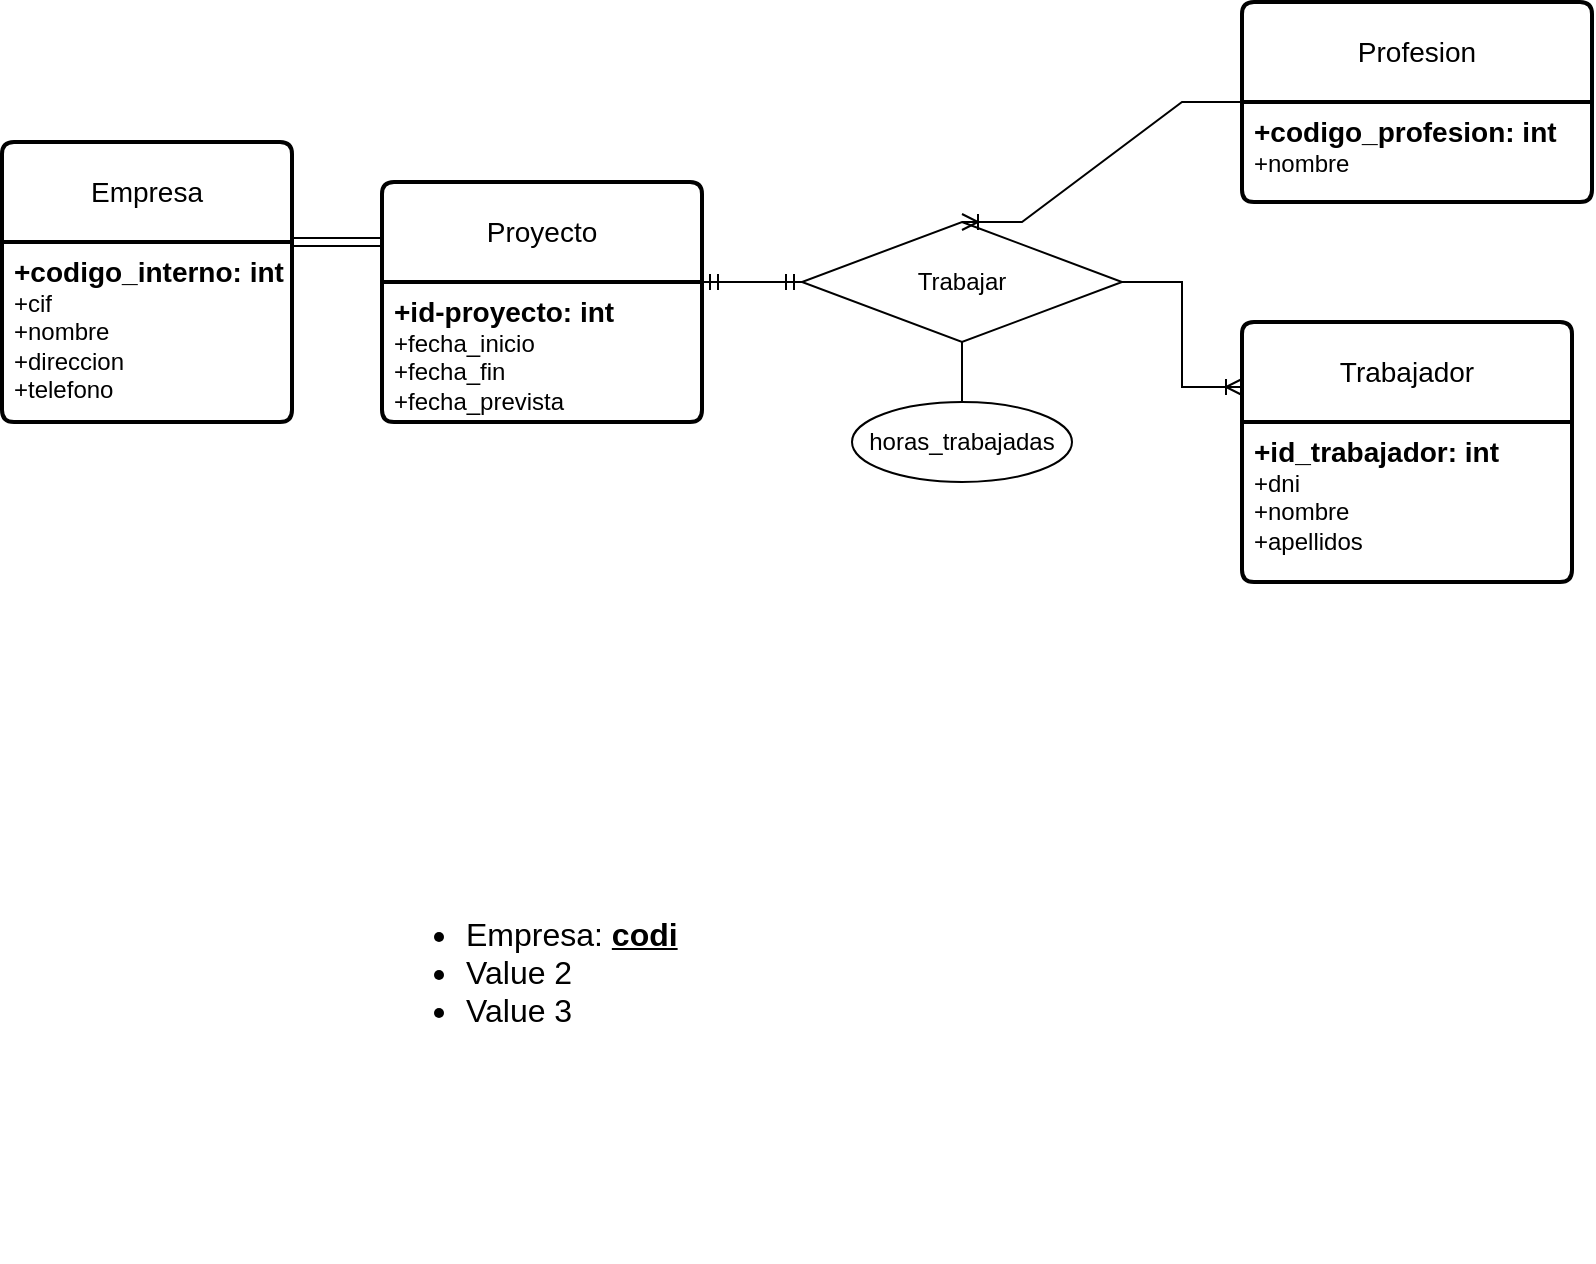 <mxfile version="22.0.4" type="github">
  <diagram id="R2lEEEUBdFMjLlhIrx00" name="Page-1">
    <mxGraphModel dx="1050" dy="542" grid="1" gridSize="10" guides="1" tooltips="1" connect="1" arrows="1" fold="1" page="1" pageScale="1" pageWidth="850" pageHeight="1100" math="0" shadow="0" extFonts="Permanent Marker^https://fonts.googleapis.com/css?family=Permanent+Marker">
      <root>
        <mxCell id="0" />
        <mxCell id="1" parent="0" />
        <mxCell id="XE0a3KAdDkCExp548i4T-1" value="Empresa" style="swimlane;childLayout=stackLayout;horizontal=1;startSize=50;horizontalStack=0;rounded=1;fontSize=14;fontStyle=0;strokeWidth=2;resizeParent=0;resizeLast=1;shadow=0;dashed=0;align=center;arcSize=4;whiteSpace=wrap;html=1;" parent="1" vertex="1">
          <mxGeometry x="35" y="160" width="145" height="140" as="geometry" />
        </mxCell>
        <mxCell id="XE0a3KAdDkCExp548i4T-2" value="&lt;font style=&quot;font-size: 14px;&quot;&gt;&lt;b&gt;+codigo_interno: int&lt;/b&gt;&lt;/font&gt;&lt;br&gt;+cif&lt;br&gt;+nombre&lt;br&gt;+direccion&lt;br&gt;+telefono" style="align=left;strokeColor=none;fillColor=none;spacingLeft=4;fontSize=12;verticalAlign=top;resizable=0;rotatable=0;part=1;html=1;" parent="XE0a3KAdDkCExp548i4T-1" vertex="1">
          <mxGeometry y="50" width="145" height="90" as="geometry" />
        </mxCell>
        <mxCell id="XE0a3KAdDkCExp548i4T-4" value="Proyecto" style="swimlane;childLayout=stackLayout;horizontal=1;startSize=50;horizontalStack=0;rounded=1;fontSize=14;fontStyle=0;strokeWidth=2;resizeParent=0;resizeLast=1;shadow=0;dashed=0;align=center;arcSize=4;whiteSpace=wrap;html=1;" parent="1" vertex="1">
          <mxGeometry x="225" y="180" width="160" height="120" as="geometry" />
        </mxCell>
        <mxCell id="XE0a3KAdDkCExp548i4T-5" value="&lt;font style=&quot;font-size: 14px;&quot;&gt;&lt;b&gt;+id-proyecto: int&lt;/b&gt;&lt;/font&gt;&lt;br&gt;+fecha_inicio&lt;br&gt;+fecha_fin&lt;br&gt;+fecha_prevista" style="align=left;strokeColor=none;fillColor=none;spacingLeft=4;fontSize=12;verticalAlign=top;resizable=0;rotatable=0;part=1;html=1;" parent="XE0a3KAdDkCExp548i4T-4" vertex="1">
          <mxGeometry y="50" width="160" height="70" as="geometry" />
        </mxCell>
        <mxCell id="XE0a3KAdDkCExp548i4T-6" value="" style="shape=link;html=1;rounded=0;entryX=0;entryY=0.25;entryDx=0;entryDy=0;exitX=1;exitY=0;exitDx=0;exitDy=0;" parent="1" source="XE0a3KAdDkCExp548i4T-2" target="XE0a3KAdDkCExp548i4T-4" edge="1">
          <mxGeometry width="100" relative="1" as="geometry">
            <mxPoint x="155" y="210" as="sourcePoint" />
            <mxPoint x="255" y="210" as="targetPoint" />
          </mxGeometry>
        </mxCell>
        <mxCell id="XE0a3KAdDkCExp548i4T-7" value="Trabajador" style="swimlane;childLayout=stackLayout;horizontal=1;startSize=50;horizontalStack=0;rounded=1;fontSize=14;fontStyle=0;strokeWidth=2;resizeParent=0;resizeLast=1;shadow=0;dashed=0;align=center;arcSize=4;whiteSpace=wrap;html=1;" parent="1" vertex="1">
          <mxGeometry x="655" y="250" width="165" height="130" as="geometry" />
        </mxCell>
        <mxCell id="XE0a3KAdDkCExp548i4T-8" value="&lt;b&gt;&lt;font style=&quot;font-size: 14px;&quot;&gt;+id_trabajador: int&lt;/font&gt;&lt;/b&gt;&lt;br&gt;+dni&lt;br&gt;+nombre&lt;br&gt;+apellidos" style="align=left;strokeColor=none;fillColor=none;spacingLeft=4;fontSize=12;verticalAlign=top;resizable=0;rotatable=0;part=1;html=1;" parent="XE0a3KAdDkCExp548i4T-7" vertex="1">
          <mxGeometry y="50" width="165" height="80" as="geometry" />
        </mxCell>
        <mxCell id="XE0a3KAdDkCExp548i4T-14" value="Profesion" style="swimlane;childLayout=stackLayout;horizontal=1;startSize=50;horizontalStack=0;rounded=1;fontSize=14;fontStyle=0;strokeWidth=2;resizeParent=0;resizeLast=1;shadow=0;dashed=0;align=center;arcSize=4;whiteSpace=wrap;html=1;" parent="1" vertex="1">
          <mxGeometry x="655" y="90" width="175" height="100" as="geometry" />
        </mxCell>
        <mxCell id="XE0a3KAdDkCExp548i4T-15" value="&lt;font style=&quot;font-size: 14px;&quot;&gt;&lt;b&gt;+codigo_profesion: int&lt;/b&gt;&lt;/font&gt;&lt;br&gt;+nombre" style="align=left;strokeColor=none;fillColor=none;spacingLeft=4;fontSize=12;verticalAlign=top;resizable=0;rotatable=0;part=1;html=1;" parent="XE0a3KAdDkCExp548i4T-14" vertex="1">
          <mxGeometry y="50" width="175" height="50" as="geometry" />
        </mxCell>
        <mxCell id="XE0a3KAdDkCExp548i4T-16" value="Trabajar" style="shape=rhombus;perimeter=rhombusPerimeter;whiteSpace=wrap;html=1;align=center;" parent="1" vertex="1">
          <mxGeometry x="435" y="200" width="160" height="60" as="geometry" />
        </mxCell>
        <mxCell id="XE0a3KAdDkCExp548i4T-18" value="horas_trabajadas" style="ellipse;whiteSpace=wrap;html=1;align=center;" parent="1" vertex="1">
          <mxGeometry x="460" y="290" width="110" height="40" as="geometry" />
        </mxCell>
        <mxCell id="XE0a3KAdDkCExp548i4T-19" value="" style="endArrow=none;html=1;rounded=0;entryX=0.5;entryY=1;entryDx=0;entryDy=0;exitX=0.5;exitY=0;exitDx=0;exitDy=0;" parent="1" source="XE0a3KAdDkCExp548i4T-18" target="XE0a3KAdDkCExp548i4T-16" edge="1">
          <mxGeometry width="50" height="50" relative="1" as="geometry">
            <mxPoint x="325" y="310" as="sourcePoint" />
            <mxPoint x="375" y="260" as="targetPoint" />
          </mxGeometry>
        </mxCell>
        <mxCell id="XE0a3KAdDkCExp548i4T-26" value="" style="edgeStyle=entityRelationEdgeStyle;fontSize=12;html=1;endArrow=ERmandOne;startArrow=ERmandOne;rounded=0;exitX=1;exitY=0;exitDx=0;exitDy=0;entryX=0;entryY=0.5;entryDx=0;entryDy=0;" parent="1" source="XE0a3KAdDkCExp548i4T-5" target="XE0a3KAdDkCExp548i4T-16" edge="1">
          <mxGeometry width="100" height="100" relative="1" as="geometry">
            <mxPoint x="420" y="200" as="sourcePoint" />
            <mxPoint x="520" y="100" as="targetPoint" />
          </mxGeometry>
        </mxCell>
        <mxCell id="XE0a3KAdDkCExp548i4T-27" value="" style="edgeStyle=entityRelationEdgeStyle;fontSize=12;html=1;endArrow=ERoneToMany;rounded=0;exitX=0;exitY=0;exitDx=0;exitDy=0;entryX=0.5;entryY=0;entryDx=0;entryDy=0;" parent="1" source="XE0a3KAdDkCExp548i4T-15" target="XE0a3KAdDkCExp548i4T-16" edge="1">
          <mxGeometry width="100" height="100" relative="1" as="geometry">
            <mxPoint x="595" y="60" as="sourcePoint" />
            <mxPoint x="495" y="135" as="targetPoint" />
          </mxGeometry>
        </mxCell>
        <mxCell id="XE0a3KAdDkCExp548i4T-28" value="" style="edgeStyle=entityRelationEdgeStyle;fontSize=12;html=1;endArrow=ERoneToMany;rounded=0;exitX=1;exitY=0.5;exitDx=0;exitDy=0;entryX=0;entryY=0.25;entryDx=0;entryDy=0;" parent="1" source="XE0a3KAdDkCExp548i4T-16" target="XE0a3KAdDkCExp548i4T-7" edge="1">
          <mxGeometry width="100" height="100" relative="1" as="geometry">
            <mxPoint x="640" y="495" as="sourcePoint" />
            <mxPoint x="540" y="420" as="targetPoint" />
          </mxGeometry>
        </mxCell>
        <mxCell id="T22v5TOvxF9esiYxtEDR-1" value="&lt;ul style=&quot;font-size: 16px;&quot;&gt;&lt;li&gt;Empresa: &lt;b&gt;&lt;u&gt;codi&lt;/u&gt;&lt;/b&gt;&lt;/li&gt;&lt;li&gt;Value 2&lt;/li&gt;&lt;li&gt;Value 3&lt;/li&gt;&lt;/ul&gt;" style="text;strokeColor=none;fillColor=none;html=1;whiteSpace=wrap;verticalAlign=middle;overflow=hidden;" vertex="1" parent="1">
          <mxGeometry x="225" y="430" width="475" height="290" as="geometry" />
        </mxCell>
      </root>
    </mxGraphModel>
  </diagram>
</mxfile>

